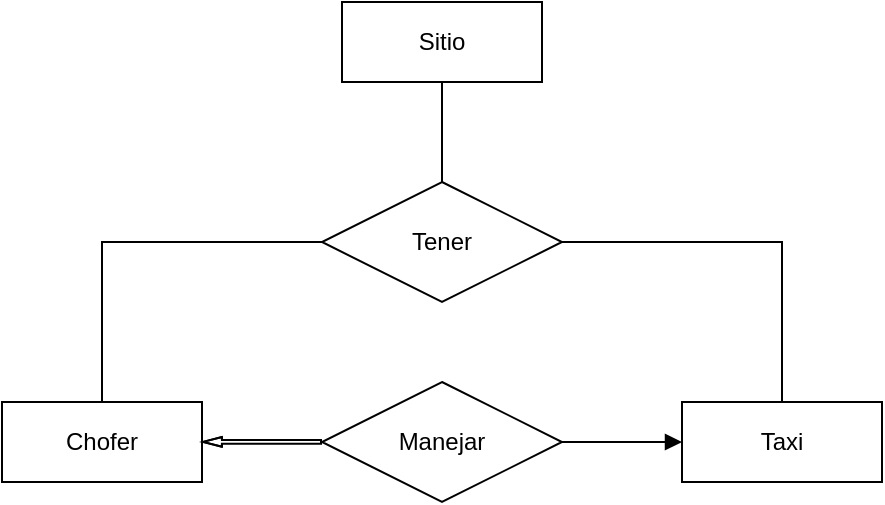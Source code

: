 <mxfile version="21.7.5" type="device">
  <diagram name="Página-1" id="_XT4vwg7vjmcFKAbhxPf">
    <mxGraphModel dx="1036" dy="614" grid="1" gridSize="10" guides="1" tooltips="1" connect="1" arrows="1" fold="1" page="1" pageScale="1" pageWidth="827" pageHeight="1169" math="0" shadow="0">
      <root>
        <mxCell id="0" />
        <mxCell id="1" parent="0" />
        <mxCell id="4rEzyk4P2myvU1AB4oEi-1" value="Chofer" style="whiteSpace=wrap;html=1;align=center;" vertex="1" parent="1">
          <mxGeometry x="220" y="240" width="100" height="40" as="geometry" />
        </mxCell>
        <mxCell id="4rEzyk4P2myvU1AB4oEi-2" style="edgeStyle=orthogonalEdgeStyle;rounded=0;orthogonalLoop=1;jettySize=auto;html=1;exitX=0.5;exitY=1;exitDx=0;exitDy=0;entryX=0.5;entryY=0;entryDx=0;entryDy=0;endArrow=none;endFill=0;" edge="1" parent="1" source="4rEzyk4P2myvU1AB4oEi-3" target="4rEzyk4P2myvU1AB4oEi-6">
          <mxGeometry relative="1" as="geometry" />
        </mxCell>
        <mxCell id="4rEzyk4P2myvU1AB4oEi-3" value="Sitio" style="whiteSpace=wrap;html=1;align=center;" vertex="1" parent="1">
          <mxGeometry x="390" y="40" width="100" height="40" as="geometry" />
        </mxCell>
        <mxCell id="4rEzyk4P2myvU1AB4oEi-4" style="edgeStyle=orthogonalEdgeStyle;rounded=0;orthogonalLoop=1;jettySize=auto;html=1;exitX=1;exitY=0.5;exitDx=0;exitDy=0;endArrow=none;endFill=0;" edge="1" parent="1" source="4rEzyk4P2myvU1AB4oEi-6" target="4rEzyk4P2myvU1AB4oEi-7">
          <mxGeometry relative="1" as="geometry" />
        </mxCell>
        <mxCell id="4rEzyk4P2myvU1AB4oEi-5" style="edgeStyle=orthogonalEdgeStyle;rounded=0;orthogonalLoop=1;jettySize=auto;html=1;exitX=0;exitY=0.5;exitDx=0;exitDy=0;entryX=0.5;entryY=0;entryDx=0;entryDy=0;endArrow=none;endFill=0;" edge="1" parent="1" source="4rEzyk4P2myvU1AB4oEi-6" target="4rEzyk4P2myvU1AB4oEi-1">
          <mxGeometry relative="1" as="geometry" />
        </mxCell>
        <mxCell id="4rEzyk4P2myvU1AB4oEi-6" value="Tener" style="shape=rhombus;perimeter=rhombusPerimeter;whiteSpace=wrap;html=1;align=center;" vertex="1" parent="1">
          <mxGeometry x="380" y="130" width="120" height="60" as="geometry" />
        </mxCell>
        <mxCell id="4rEzyk4P2myvU1AB4oEi-7" value="Taxi" style="whiteSpace=wrap;html=1;align=center;" vertex="1" parent="1">
          <mxGeometry x="560" y="240" width="100" height="40" as="geometry" />
        </mxCell>
        <mxCell id="4rEzyk4P2myvU1AB4oEi-8" style="edgeStyle=orthogonalEdgeStyle;rounded=0;orthogonalLoop=1;jettySize=auto;html=1;exitX=1;exitY=0.5;exitDx=0;exitDy=0;entryX=0;entryY=0.5;entryDx=0;entryDy=0;endArrow=block;endFill=1;" edge="1" parent="1" source="4rEzyk4P2myvU1AB4oEi-10" target="4rEzyk4P2myvU1AB4oEi-7">
          <mxGeometry relative="1" as="geometry" />
        </mxCell>
        <mxCell id="4rEzyk4P2myvU1AB4oEi-9" style="edgeStyle=orthogonalEdgeStyle;rounded=0;orthogonalLoop=1;jettySize=auto;html=1;exitX=0;exitY=0.5;exitDx=0;exitDy=0;endArrow=block;endFill=1;shape=flexArrow;endWidth=2.022;endSize=2.825;width=1.899;" edge="1" parent="1">
          <mxGeometry relative="1" as="geometry">
            <mxPoint x="380" y="259.94" as="sourcePoint" />
            <mxPoint x="320" y="259.946" as="targetPoint" />
            <Array as="points">
              <mxPoint x="360" y="259.94" />
              <mxPoint x="360" y="259.94" />
            </Array>
          </mxGeometry>
        </mxCell>
        <mxCell id="4rEzyk4P2myvU1AB4oEi-10" value="Manejar" style="shape=rhombus;perimeter=rhombusPerimeter;whiteSpace=wrap;html=1;align=center;" vertex="1" parent="1">
          <mxGeometry x="380" y="230" width="120" height="60" as="geometry" />
        </mxCell>
      </root>
    </mxGraphModel>
  </diagram>
</mxfile>
